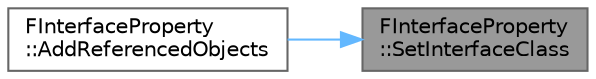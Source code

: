 digraph "FInterfaceProperty::SetInterfaceClass"
{
 // INTERACTIVE_SVG=YES
 // LATEX_PDF_SIZE
  bgcolor="transparent";
  edge [fontname=Helvetica,fontsize=10,labelfontname=Helvetica,labelfontsize=10];
  node [fontname=Helvetica,fontsize=10,shape=box,height=0.2,width=0.4];
  rankdir="RL";
  Node1 [id="Node000001",label="FInterfaceProperty\l::SetInterfaceClass",height=0.2,width=0.4,color="gray40", fillcolor="grey60", style="filled", fontcolor="black",tooltip="Setter function for this property's InterfaceClass member."];
  Node1 -> Node2 [id="edge1_Node000001_Node000002",dir="back",color="steelblue1",style="solid",tooltip=" "];
  Node2 [id="Node000002",label="FInterfaceProperty\l::AddReferencedObjects",height=0.2,width=0.4,color="grey40", fillcolor="white", style="filled",URL="$d9/dd5/classFInterfaceProperty.html#a3369c65fbd4165ae0757ab0ae28a3b97",tooltip=" "];
}
